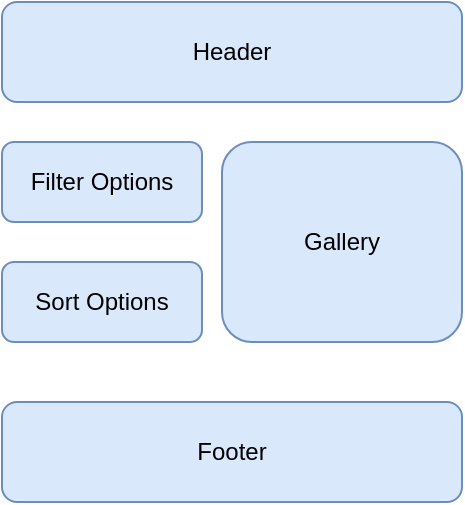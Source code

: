 <mxfile version="22.0.8" type="device">
  <diagram name="Page-1" id="sAOJ5SrDfzlhlrvFXXsP">
    <mxGraphModel dx="808" dy="408" grid="1" gridSize="10" guides="1" tooltips="1" connect="1" arrows="1" fold="1" page="1" pageScale="1" pageWidth="850" pageHeight="1100" math="0" shadow="0">
      <root>
        <mxCell id="0" />
        <mxCell id="1" parent="0" />
        <mxCell id="nBLHbdXHp7UiOyoCYOLu-15" value="Header" style="rounded=1;whiteSpace=wrap;html=1;fillColor=#dae8fc;strokeColor=#6c8ebf;" parent="1" vertex="1">
          <mxGeometry x="130" y="160" width="230" height="50" as="geometry" />
        </mxCell>
        <mxCell id="nBLHbdXHp7UiOyoCYOLu-23" value="Gallery" style="rounded=1;whiteSpace=wrap;html=1;fillColor=#dae8fc;strokeColor=#6c8ebf;" parent="1" vertex="1">
          <mxGeometry x="240" y="230" width="120" height="100" as="geometry" />
        </mxCell>
        <mxCell id="nBLHbdXHp7UiOyoCYOLu-28" value="&lt;div&gt;Footer&lt;br&gt;&lt;/div&gt;" style="rounded=1;whiteSpace=wrap;html=1;fillColor=#dae8fc;strokeColor=#6c8ebf;" parent="1" vertex="1">
          <mxGeometry x="130" y="360" width="230" height="50" as="geometry" />
        </mxCell>
        <mxCell id="r9LU1n8cO8k18PTNaj-M-1" value="Sort Options" style="rounded=1;whiteSpace=wrap;html=1;fillColor=#dae8fc;strokeColor=#6c8ebf;" vertex="1" parent="1">
          <mxGeometry x="130" y="290" width="100" height="40" as="geometry" />
        </mxCell>
        <mxCell id="r9LU1n8cO8k18PTNaj-M-3" value="Filter Options" style="rounded=1;whiteSpace=wrap;html=1;fillColor=#dae8fc;strokeColor=#6c8ebf;" vertex="1" parent="1">
          <mxGeometry x="130" y="230" width="100" height="40" as="geometry" />
        </mxCell>
      </root>
    </mxGraphModel>
  </diagram>
</mxfile>

